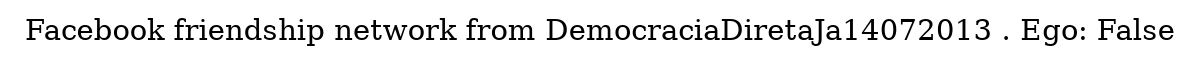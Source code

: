 digraph  {
	graph [label="Facebook friendship network from DemocraciaDiretaJa14072013 . Ego: False"];
}
